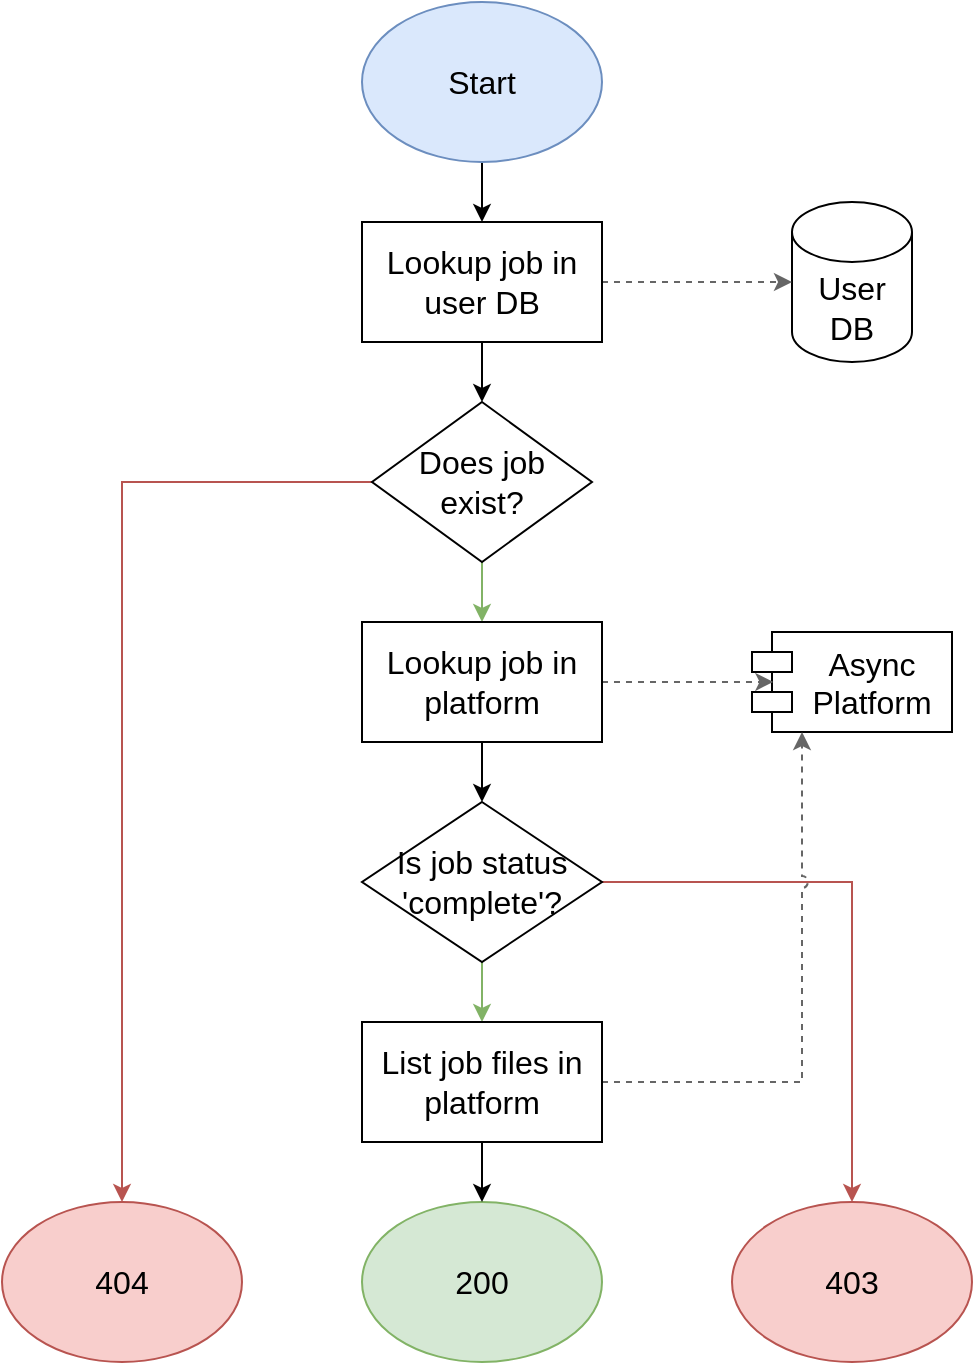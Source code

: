 <mxfile version="20.6.0" type="device"><diagram id="RPJyxleqedGvOlXXRVoX" name="Page-1"><mxGraphModel dx="1591" dy="851" grid="1" gridSize="10" guides="1" tooltips="1" connect="1" arrows="1" fold="1" page="1" pageScale="1" pageWidth="850" pageHeight="1100" math="0" shadow="0"><root><mxCell id="0"/><mxCell id="1" parent="0"/><mxCell id="J7gQ6SJFR71g1PqnMLeG-18" style="edgeStyle=orthogonalEdgeStyle;rounded=0;orthogonalLoop=1;jettySize=auto;html=1;exitX=0.5;exitY=1;exitDx=0;exitDy=0;entryX=0.5;entryY=0;entryDx=0;entryDy=0;strokeColor=#000000;fontSize=16;" edge="1" parent="1" source="J7gQ6SJFR71g1PqnMLeG-1" target="J7gQ6SJFR71g1PqnMLeG-3"><mxGeometry relative="1" as="geometry"/></mxCell><mxCell id="J7gQ6SJFR71g1PqnMLeG-1" value="Start" style="ellipse;whiteSpace=wrap;html=1;fontSize=16;fillColor=#dae8fc;strokeColor=#6c8ebf;" vertex="1" parent="1"><mxGeometry x="180" width="120" height="80" as="geometry"/></mxCell><mxCell id="J7gQ6SJFR71g1PqnMLeG-2" value="User DB" style="shape=cylinder3;whiteSpace=wrap;html=1;boundedLbl=1;backgroundOutline=1;size=15;fontSize=16;" vertex="1" parent="1"><mxGeometry x="395" y="100" width="60" height="80" as="geometry"/></mxCell><mxCell id="J7gQ6SJFR71g1PqnMLeG-17" style="edgeStyle=orthogonalEdgeStyle;rounded=0;orthogonalLoop=1;jettySize=auto;html=1;exitX=0.5;exitY=1;exitDx=0;exitDy=0;entryX=0.5;entryY=0;entryDx=0;entryDy=0;strokeColor=#000000;fontSize=16;" edge="1" parent="1" source="J7gQ6SJFR71g1PqnMLeG-3" target="J7gQ6SJFR71g1PqnMLeG-4"><mxGeometry relative="1" as="geometry"/></mxCell><mxCell id="J7gQ6SJFR71g1PqnMLeG-20" style="edgeStyle=orthogonalEdgeStyle;rounded=0;orthogonalLoop=1;jettySize=auto;html=1;exitX=1;exitY=0.5;exitDx=0;exitDy=0;entryX=0;entryY=0.5;entryDx=0;entryDy=0;entryPerimeter=0;strokeColor=#666666;fontSize=16;jumpStyle=arc;dashed=1;" edge="1" parent="1" source="J7gQ6SJFR71g1PqnMLeG-3" target="J7gQ6SJFR71g1PqnMLeG-2"><mxGeometry relative="1" as="geometry"/></mxCell><mxCell id="J7gQ6SJFR71g1PqnMLeG-3" value="Lookup job in user DB" style="rounded=0;whiteSpace=wrap;html=1;fontSize=16;" vertex="1" parent="1"><mxGeometry x="180" y="110" width="120" height="60" as="geometry"/></mxCell><mxCell id="J7gQ6SJFR71g1PqnMLeG-15" style="edgeStyle=orthogonalEdgeStyle;rounded=0;orthogonalLoop=1;jettySize=auto;html=1;exitX=0.5;exitY=1;exitDx=0;exitDy=0;entryX=0.5;entryY=0;entryDx=0;entryDy=0;strokeColor=#82b366;fontSize=16;fillColor=#d5e8d4;" edge="1" parent="1" source="J7gQ6SJFR71g1PqnMLeG-4" target="J7gQ6SJFR71g1PqnMLeG-9"><mxGeometry relative="1" as="geometry"/></mxCell><mxCell id="J7gQ6SJFR71g1PqnMLeG-16" style="edgeStyle=orthogonalEdgeStyle;rounded=0;orthogonalLoop=1;jettySize=auto;html=1;exitX=0;exitY=0.5;exitDx=0;exitDy=0;entryX=0.5;entryY=0;entryDx=0;entryDy=0;strokeColor=#b85450;fontSize=16;fillColor=#f8cecc;" edge="1" parent="1" source="J7gQ6SJFR71g1PqnMLeG-4" target="J7gQ6SJFR71g1PqnMLeG-5"><mxGeometry relative="1" as="geometry"/></mxCell><mxCell id="J7gQ6SJFR71g1PqnMLeG-4" value="Does job exist?" style="rhombus;whiteSpace=wrap;html=1;fontSize=16;" vertex="1" parent="1"><mxGeometry x="185" y="200" width="110" height="80" as="geometry"/></mxCell><mxCell id="J7gQ6SJFR71g1PqnMLeG-5" value="404" style="ellipse;whiteSpace=wrap;html=1;fontSize=16;fillColor=#f8cecc;strokeColor=#b85450;" vertex="1" parent="1"><mxGeometry y="600" width="120" height="80" as="geometry"/></mxCell><mxCell id="J7gQ6SJFR71g1PqnMLeG-6" value="403" style="ellipse;whiteSpace=wrap;html=1;fontSize=16;fillColor=#f8cecc;strokeColor=#b85450;" vertex="1" parent="1"><mxGeometry x="365" y="600" width="120" height="80" as="geometry"/></mxCell><mxCell id="J7gQ6SJFR71g1PqnMLeG-7" value="200" style="ellipse;whiteSpace=wrap;html=1;fontSize=16;fillColor=#d5e8d4;strokeColor=#82b366;" vertex="1" parent="1"><mxGeometry x="180" y="600" width="120" height="80" as="geometry"/></mxCell><mxCell id="J7gQ6SJFR71g1PqnMLeG-8" value="Async&#10;Platform" style="shape=module;align=left;spacingLeft=20;align=center;verticalAlign=top;fontSize=16;" vertex="1" parent="1"><mxGeometry x="375" y="315" width="100" height="50" as="geometry"/></mxCell><mxCell id="J7gQ6SJFR71g1PqnMLeG-19" style="edgeStyle=orthogonalEdgeStyle;rounded=0;orthogonalLoop=1;jettySize=auto;html=1;exitX=0.5;exitY=1;exitDx=0;exitDy=0;entryX=0.5;entryY=0;entryDx=0;entryDy=0;strokeColor=#000000;fontSize=16;" edge="1" parent="1" source="J7gQ6SJFR71g1PqnMLeG-9" target="J7gQ6SJFR71g1PqnMLeG-10"><mxGeometry relative="1" as="geometry"/></mxCell><mxCell id="J7gQ6SJFR71g1PqnMLeG-21" style="edgeStyle=orthogonalEdgeStyle;rounded=0;orthogonalLoop=1;jettySize=auto;html=1;exitX=1;exitY=0.5;exitDx=0;exitDy=0;entryX=0.107;entryY=0.499;entryDx=0;entryDy=0;entryPerimeter=0;strokeColor=#666666;fontSize=16;jumpStyle=arc;dashed=1;" edge="1" parent="1" source="J7gQ6SJFR71g1PqnMLeG-9" target="J7gQ6SJFR71g1PqnMLeG-8"><mxGeometry relative="1" as="geometry"/></mxCell><mxCell id="J7gQ6SJFR71g1PqnMLeG-9" value="Lookup job in platform" style="rounded=0;whiteSpace=wrap;html=1;fontSize=16;" vertex="1" parent="1"><mxGeometry x="180" y="310" width="120" height="60" as="geometry"/></mxCell><mxCell id="J7gQ6SJFR71g1PqnMLeG-12" style="edgeStyle=orthogonalEdgeStyle;rounded=0;orthogonalLoop=1;jettySize=auto;html=1;entryX=0.5;entryY=0;entryDx=0;entryDy=0;strokeColor=#b85450;fontSize=16;fillColor=#f8cecc;" edge="1" parent="1" source="J7gQ6SJFR71g1PqnMLeG-10" target="J7gQ6SJFR71g1PqnMLeG-6"><mxGeometry relative="1" as="geometry"/></mxCell><mxCell id="J7gQ6SJFR71g1PqnMLeG-14" style="edgeStyle=orthogonalEdgeStyle;rounded=0;orthogonalLoop=1;jettySize=auto;html=1;exitX=0.5;exitY=1;exitDx=0;exitDy=0;entryX=0.5;entryY=0;entryDx=0;entryDy=0;strokeColor=#82b366;fontSize=16;fillColor=#d5e8d4;" edge="1" parent="1" source="J7gQ6SJFR71g1PqnMLeG-10" target="J7gQ6SJFR71g1PqnMLeG-11"><mxGeometry relative="1" as="geometry"/></mxCell><mxCell id="J7gQ6SJFR71g1PqnMLeG-10" value="Is&amp;nbsp;job status 'complete'?" style="rhombus;whiteSpace=wrap;html=1;fontSize=16;" vertex="1" parent="1"><mxGeometry x="180" y="400" width="120" height="80" as="geometry"/></mxCell><mxCell id="J7gQ6SJFR71g1PqnMLeG-13" style="edgeStyle=orthogonalEdgeStyle;rounded=0;orthogonalLoop=1;jettySize=auto;html=1;exitX=0.5;exitY=1;exitDx=0;exitDy=0;entryX=0.5;entryY=0;entryDx=0;entryDy=0;strokeColor=#000000;fontSize=16;" edge="1" parent="1" source="J7gQ6SJFR71g1PqnMLeG-11" target="J7gQ6SJFR71g1PqnMLeG-7"><mxGeometry relative="1" as="geometry"/></mxCell><mxCell id="J7gQ6SJFR71g1PqnMLeG-22" style="edgeStyle=orthogonalEdgeStyle;rounded=0;orthogonalLoop=1;jettySize=auto;html=1;exitX=1;exitY=0.5;exitDx=0;exitDy=0;entryX=0.25;entryY=1;entryDx=0;entryDy=0;strokeColor=#666666;fontSize=16;jumpStyle=arc;dashed=1;" edge="1" parent="1" source="J7gQ6SJFR71g1PqnMLeG-11" target="J7gQ6SJFR71g1PqnMLeG-8"><mxGeometry relative="1" as="geometry"/></mxCell><mxCell id="J7gQ6SJFR71g1PqnMLeG-11" value="List job files in platform" style="rounded=0;whiteSpace=wrap;html=1;fontSize=16;" vertex="1" parent="1"><mxGeometry x="180" y="510" width="120" height="60" as="geometry"/></mxCell></root></mxGraphModel></diagram></mxfile>